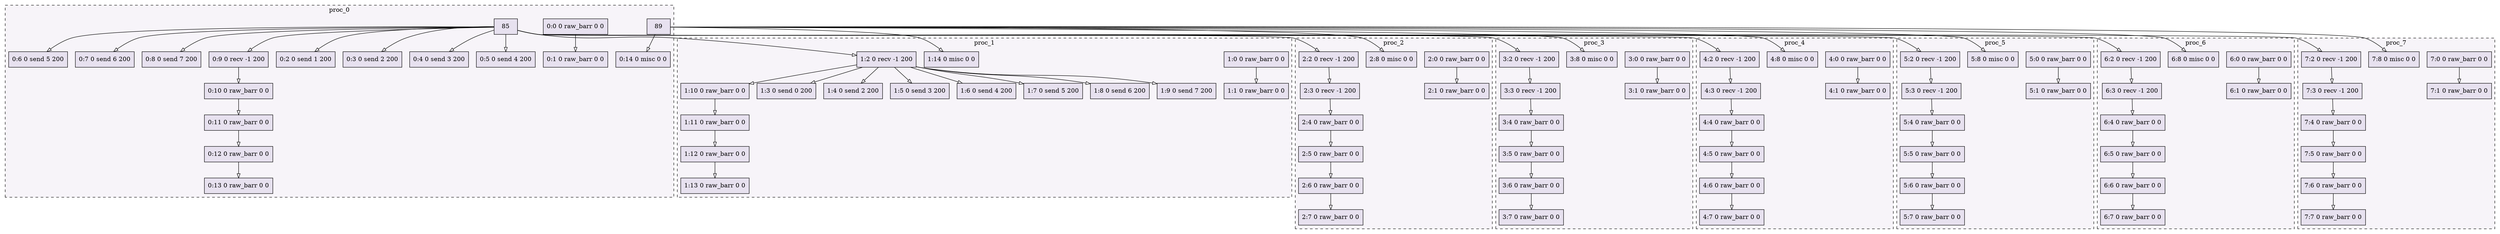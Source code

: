 digraph{node[shape=record style=filled colorscheme=purd9 fillcolor=2];subgraph cluster0{style=dashed;colorscheme=purd9;bgcolor=1;edge[arrowhead=empty];label=proc_0;0[label="0:0 0 raw_barr 0 0"];1[label="0:1 0 raw_barr 0 0"];2[label="0:2 0 send 1 200"];3[label="0:3 0 send 2 200"];4[label="0:4 0 send 3 200"];5[label="0:5 0 send 4 200"];6[label="0:6 0 send 5 200"];7[label="0:7 0 send 6 200"];8[label="0:8 0 send 7 200"];9[label="0:9 0 recv -1 200"];10[label="0:10 0 raw_barr 0 0"];11[label="0:11 0 raw_barr 0 0"];12[label="0:12 0 raw_barr 0 0"];13[label="0:13 0 raw_barr 0 0"];14[label="0:14 0 misc 0 0"];0->1;85->2;85->3;85->4;85->5;85->6;85->7;85->8;85->9;9->10;10->11;11->12;12->13;89->14;}subgraph cluster1{style=dashed;colorscheme=purd9;bgcolor=1;edge[arrowhead=empty];label=proc_1;15[label="1:0 0 raw_barr 0 0"];16[label="1:1 0 raw_barr 0 0"];17[label="1:2 0 recv -1 200"];18[label="1:3 0 send 0 200"];19[label="1:4 0 send 2 200"];20[label="1:5 0 send 3 200"];21[label="1:6 0 send 4 200"];22[label="1:7 0 send 5 200"];23[label="1:8 0 send 6 200"];24[label="1:9 0 send 7 200"];25[label="1:10 0 raw_barr 0 0"];26[label="1:11 0 raw_barr 0 0"];27[label="1:12 0 raw_barr 0 0"];28[label="1:13 0 raw_barr 0 0"];29[label="1:14 0 misc 0 0"];15->16;85->17;17->18;17->19;17->20;17->21;17->22;17->23;17->24;17->25;25->26;26->27;27->28;89->29;}subgraph cluster2{style=dashed;colorscheme=purd9;bgcolor=1;edge[arrowhead=empty];label=proc_2;30[label="2:0 0 raw_barr 0 0"];31[label="2:1 0 raw_barr 0 0"];32[label="2:2 0 recv -1 200"];33[label="2:3 0 recv -1 200"];34[label="2:4 0 raw_barr 0 0"];35[label="2:5 0 raw_barr 0 0"];36[label="2:6 0 raw_barr 0 0"];37[label="2:7 0 raw_barr 0 0"];38[label="2:8 0 misc 0 0"];30->31;85->32;32->33;33->34;34->35;35->36;36->37;89->38;}subgraph cluster3{style=dashed;colorscheme=purd9;bgcolor=1;edge[arrowhead=empty];label=proc_3;39[label="3:0 0 raw_barr 0 0"];40[label="3:1 0 raw_barr 0 0"];41[label="3:2 0 recv -1 200"];42[label="3:3 0 recv -1 200"];43[label="3:4 0 raw_barr 0 0"];44[label="3:5 0 raw_barr 0 0"];45[label="3:6 0 raw_barr 0 0"];46[label="3:7 0 raw_barr 0 0"];47[label="3:8 0 misc 0 0"];39->40;85->41;41->42;42->43;43->44;44->45;45->46;89->47;}subgraph cluster4{style=dashed;colorscheme=purd9;bgcolor=1;edge[arrowhead=empty];label=proc_4;48[label="4:0 0 raw_barr 0 0"];49[label="4:1 0 raw_barr 0 0"];50[label="4:2 0 recv -1 200"];51[label="4:3 0 recv -1 200"];52[label="4:4 0 raw_barr 0 0"];53[label="4:5 0 raw_barr 0 0"];54[label="4:6 0 raw_barr 0 0"];55[label="4:7 0 raw_barr 0 0"];56[label="4:8 0 misc 0 0"];48->49;85->50;50->51;51->52;52->53;53->54;54->55;89->56;}subgraph cluster5{style=dashed;colorscheme=purd9;bgcolor=1;edge[arrowhead=empty];label=proc_5;57[label="5:0 0 raw_barr 0 0"];58[label="5:1 0 raw_barr 0 0"];59[label="5:2 0 recv -1 200"];60[label="5:3 0 recv -1 200"];61[label="5:4 0 raw_barr 0 0"];62[label="5:5 0 raw_barr 0 0"];63[label="5:6 0 raw_barr 0 0"];64[label="5:7 0 raw_barr 0 0"];65[label="5:8 0 misc 0 0"];57->58;85->59;59->60;60->61;61->62;62->63;63->64;89->65;}subgraph cluster6{style=dashed;colorscheme=purd9;bgcolor=1;edge[arrowhead=empty];label=proc_6;66[label="6:0 0 raw_barr 0 0"];67[label="6:1 0 raw_barr 0 0"];68[label="6:2 0 recv -1 200"];69[label="6:3 0 recv -1 200"];70[label="6:4 0 raw_barr 0 0"];71[label="6:5 0 raw_barr 0 0"];72[label="6:6 0 raw_barr 0 0"];73[label="6:7 0 raw_barr 0 0"];74[label="6:8 0 misc 0 0"];66->67;85->68;68->69;69->70;70->71;71->72;72->73;89->74;}subgraph cluster7{style=dashed;colorscheme=purd9;bgcolor=1;edge[arrowhead=empty];label=proc_7;75[label="7:0 0 raw_barr 0 0"];76[label="7:1 0 raw_barr 0 0"];77[label="7:2 0 recv -1 200"];78[label="7:3 0 recv -1 200"];79[label="7:4 0 raw_barr 0 0"];80[label="7:5 0 raw_barr 0 0"];81[label="7:6 0 raw_barr 0 0"];82[label="7:7 0 raw_barr 0 0"];83[label="7:8 0 misc 0 0"];75->76;85->77;77->78;78->79;79->80;80->81;81->82;89->83;}}